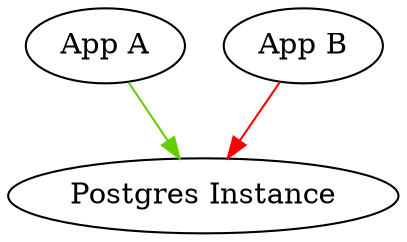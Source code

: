 digraph G {
    "App A" -> "Postgres Instance" [color=chartreuse3]
    "App B" -> "Postgres Instance" [color=red]
}
